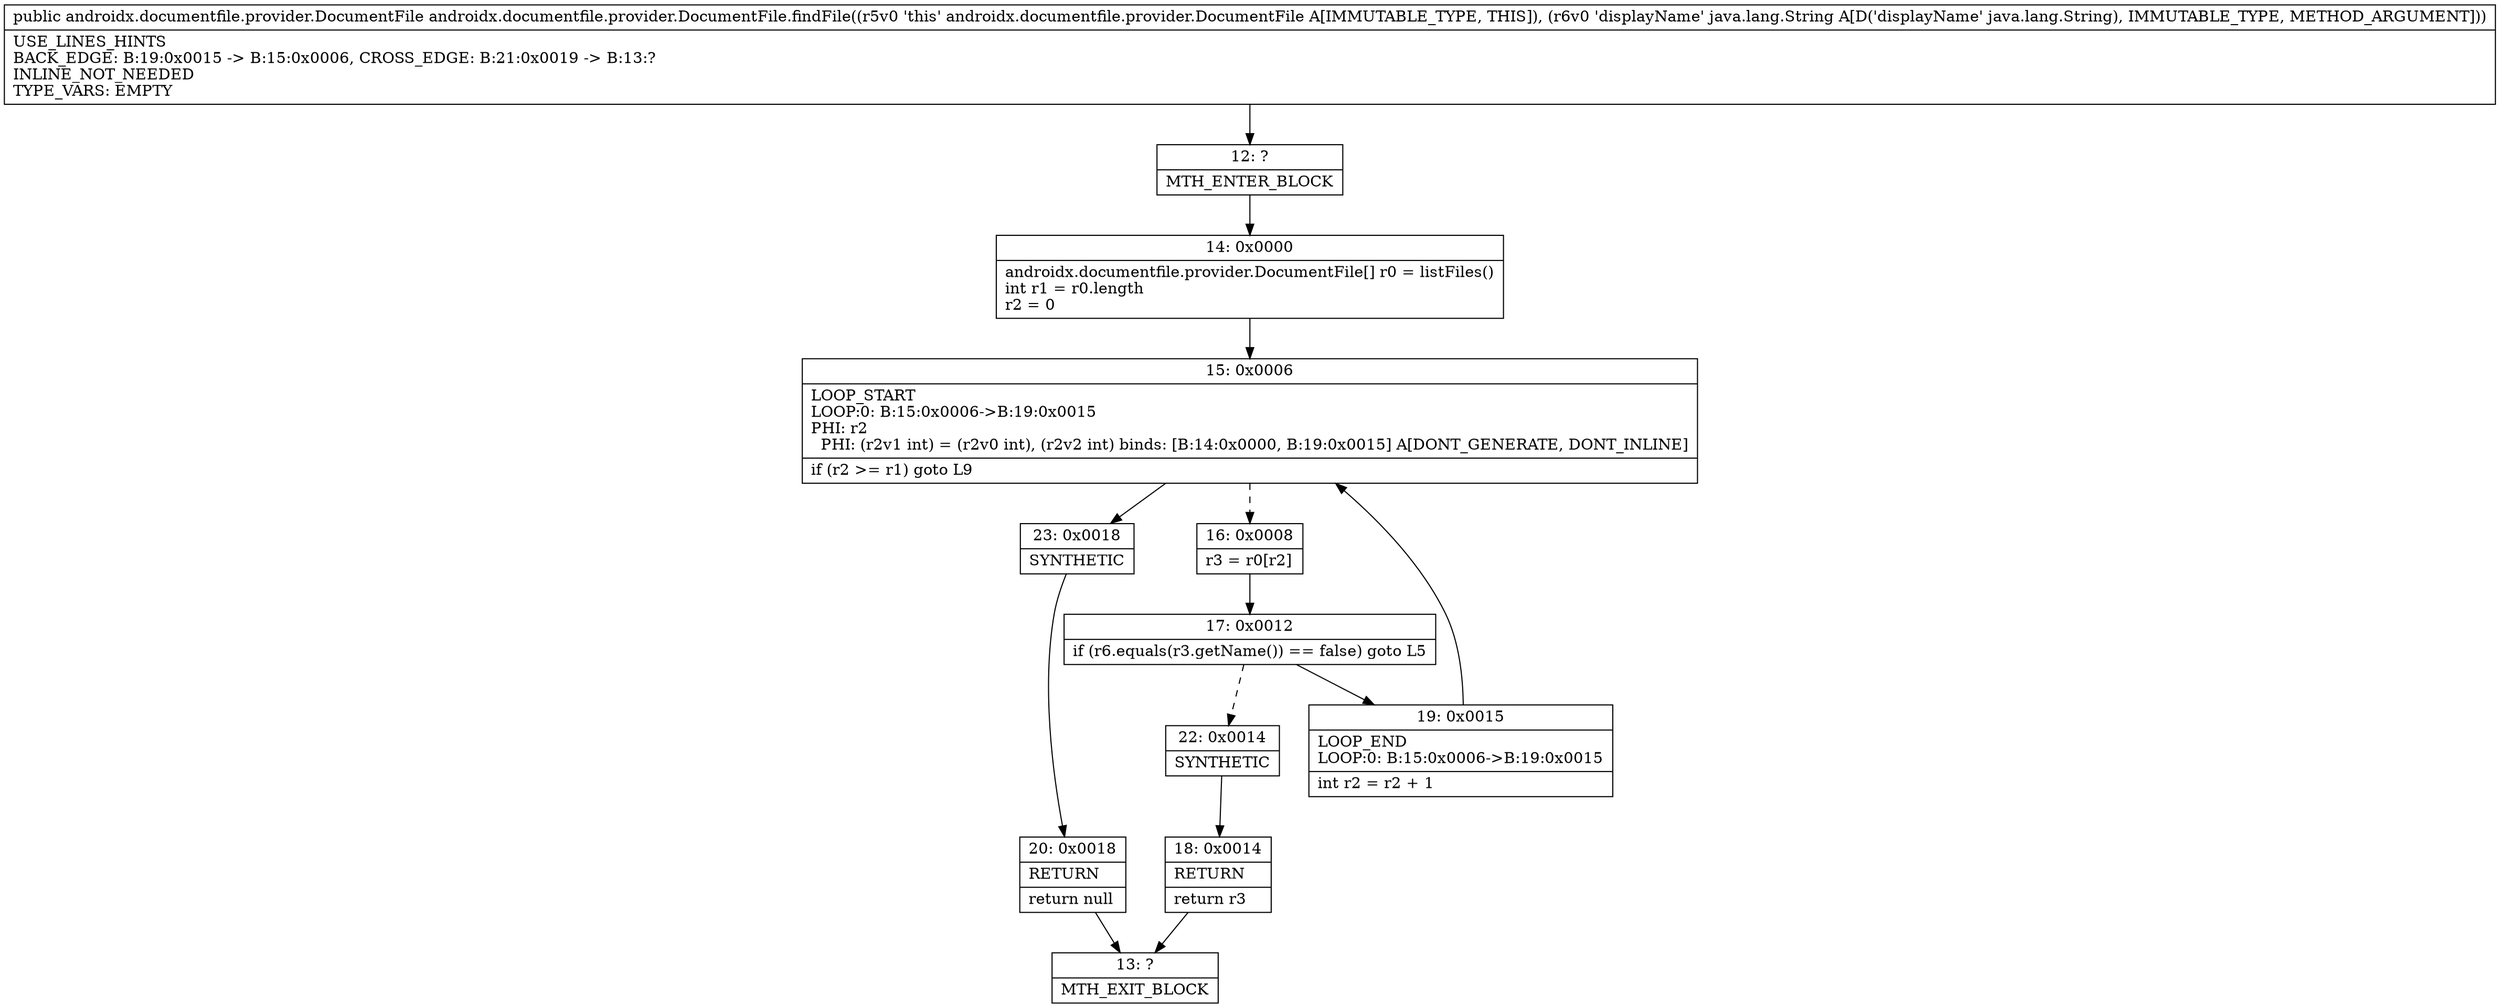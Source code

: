 digraph "CFG forandroidx.documentfile.provider.DocumentFile.findFile(Ljava\/lang\/String;)Landroidx\/documentfile\/provider\/DocumentFile;" {
Node_12 [shape=record,label="{12\:\ ?|MTH_ENTER_BLOCK\l}"];
Node_14 [shape=record,label="{14\:\ 0x0000|androidx.documentfile.provider.DocumentFile[] r0 = listFiles()\lint r1 = r0.length\lr2 = 0\l}"];
Node_15 [shape=record,label="{15\:\ 0x0006|LOOP_START\lLOOP:0: B:15:0x0006\-\>B:19:0x0015\lPHI: r2 \l  PHI: (r2v1 int) = (r2v0 int), (r2v2 int) binds: [B:14:0x0000, B:19:0x0015] A[DONT_GENERATE, DONT_INLINE]\l|if (r2 \>= r1) goto L9\l}"];
Node_16 [shape=record,label="{16\:\ 0x0008|r3 = r0[r2]\l}"];
Node_17 [shape=record,label="{17\:\ 0x0012|if (r6.equals(r3.getName()) == false) goto L5\l}"];
Node_19 [shape=record,label="{19\:\ 0x0015|LOOP_END\lLOOP:0: B:15:0x0006\-\>B:19:0x0015\l|int r2 = r2 + 1\l}"];
Node_22 [shape=record,label="{22\:\ 0x0014|SYNTHETIC\l}"];
Node_18 [shape=record,label="{18\:\ 0x0014|RETURN\l|return r3\l}"];
Node_13 [shape=record,label="{13\:\ ?|MTH_EXIT_BLOCK\l}"];
Node_23 [shape=record,label="{23\:\ 0x0018|SYNTHETIC\l}"];
Node_20 [shape=record,label="{20\:\ 0x0018|RETURN\l|return null\l}"];
MethodNode[shape=record,label="{public androidx.documentfile.provider.DocumentFile androidx.documentfile.provider.DocumentFile.findFile((r5v0 'this' androidx.documentfile.provider.DocumentFile A[IMMUTABLE_TYPE, THIS]), (r6v0 'displayName' java.lang.String A[D('displayName' java.lang.String), IMMUTABLE_TYPE, METHOD_ARGUMENT]))  | USE_LINES_HINTS\lBACK_EDGE: B:19:0x0015 \-\> B:15:0x0006, CROSS_EDGE: B:21:0x0019 \-\> B:13:?\lINLINE_NOT_NEEDED\lTYPE_VARS: EMPTY\l}"];
MethodNode -> Node_12;Node_12 -> Node_14;
Node_14 -> Node_15;
Node_15 -> Node_16[style=dashed];
Node_15 -> Node_23;
Node_16 -> Node_17;
Node_17 -> Node_19;
Node_17 -> Node_22[style=dashed];
Node_19 -> Node_15;
Node_22 -> Node_18;
Node_18 -> Node_13;
Node_23 -> Node_20;
Node_20 -> Node_13;
}

